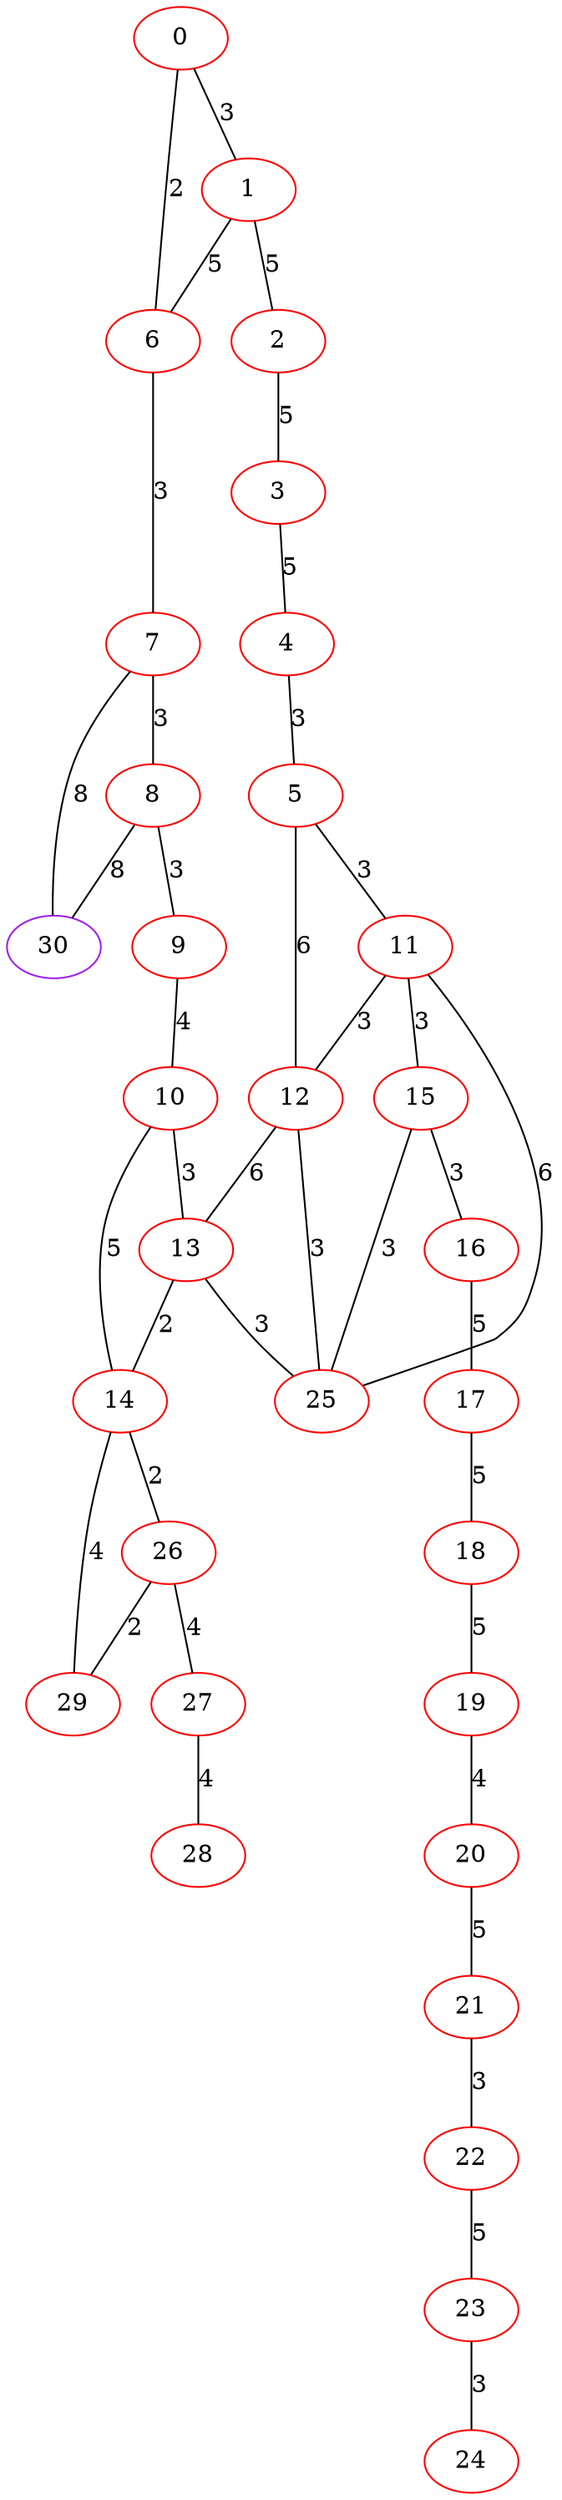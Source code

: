 graph "" {
0 [color=red, weight=1];
1 [color=red, weight=1];
2 [color=red, weight=1];
3 [color=red, weight=1];
4 [color=red, weight=1];
5 [color=red, weight=1];
6 [color=red, weight=1];
7 [color=red, weight=1];
8 [color=red, weight=1];
9 [color=red, weight=1];
10 [color=red, weight=1];
11 [color=red, weight=1];
12 [color=red, weight=1];
13 [color=red, weight=1];
14 [color=red, weight=1];
15 [color=red, weight=1];
16 [color=red, weight=1];
17 [color=red, weight=1];
18 [color=red, weight=1];
19 [color=red, weight=1];
20 [color=red, weight=1];
21 [color=red, weight=1];
22 [color=red, weight=1];
23 [color=red, weight=1];
24 [color=red, weight=1];
25 [color=red, weight=1];
26 [color=red, weight=1];
27 [color=red, weight=1];
28 [color=red, weight=1];
29 [color=red, weight=1];
30 [color=purple, weight=4];
0 -- 1  [key=0, label=3];
0 -- 6  [key=0, label=2];
1 -- 2  [key=0, label=5];
1 -- 6  [key=0, label=5];
2 -- 3  [key=0, label=5];
3 -- 4  [key=0, label=5];
4 -- 5  [key=0, label=3];
5 -- 11  [key=0, label=3];
5 -- 12  [key=0, label=6];
6 -- 7  [key=0, label=3];
7 -- 8  [key=0, label=3];
7 -- 30  [key=0, label=8];
8 -- 9  [key=0, label=3];
8 -- 30  [key=0, label=8];
9 -- 10  [key=0, label=4];
10 -- 13  [key=0, label=3];
10 -- 14  [key=0, label=5];
11 -- 25  [key=0, label=6];
11 -- 12  [key=0, label=3];
11 -- 15  [key=0, label=3];
12 -- 25  [key=0, label=3];
12 -- 13  [key=0, label=6];
13 -- 25  [key=0, label=3];
13 -- 14  [key=0, label=2];
14 -- 26  [key=0, label=2];
14 -- 29  [key=0, label=4];
15 -- 16  [key=0, label=3];
15 -- 25  [key=0, label=3];
16 -- 17  [key=0, label=5];
17 -- 18  [key=0, label=5];
18 -- 19  [key=0, label=5];
19 -- 20  [key=0, label=4];
20 -- 21  [key=0, label=5];
21 -- 22  [key=0, label=3];
22 -- 23  [key=0, label=5];
23 -- 24  [key=0, label=3];
26 -- 27  [key=0, label=4];
26 -- 29  [key=0, label=2];
27 -- 28  [key=0, label=4];
}
